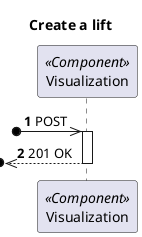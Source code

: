 @startuml Process View - Level 2 - Create a Lift
'https://plantuml.com/sequence-diagram

autonumber

skinparam packageStyle rect

title Create a lift

participant "Visualization" as V <<Component>>

?o->> V : POST

activate V
?o<<--- V : 201 OK
deactivate V

@enduml
